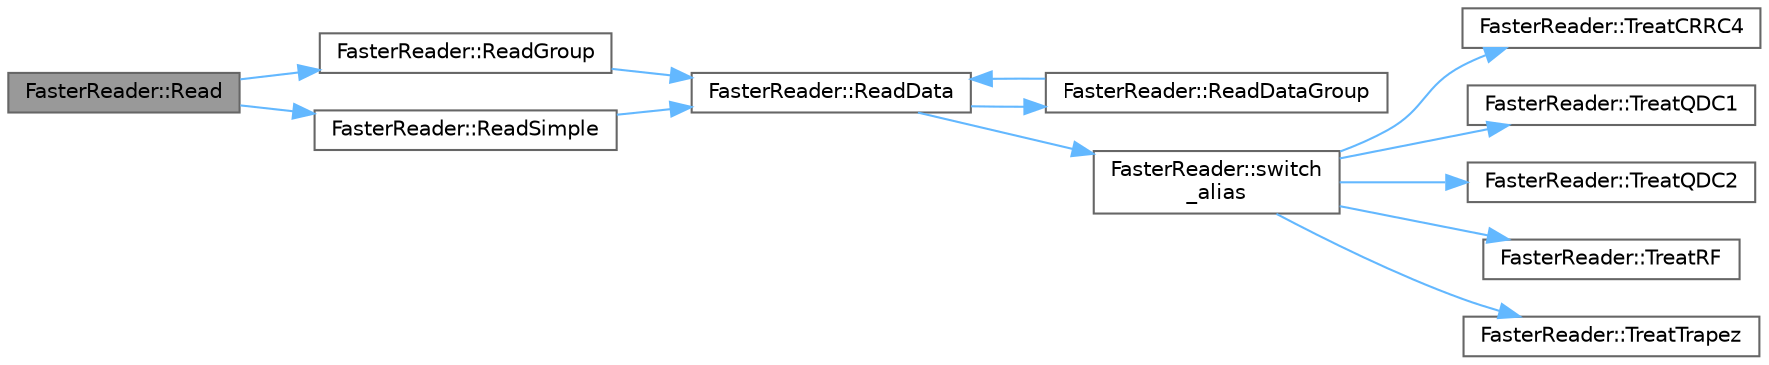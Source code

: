 digraph "FasterReader::Read"
{
 // LATEX_PDF_SIZE
  bgcolor="transparent";
  edge [fontname=Helvetica,fontsize=10,labelfontname=Helvetica,labelfontsize=10];
  node [fontname=Helvetica,fontsize=10,shape=box,height=0.2,width=0.4];
  rankdir="LR";
  Node1 [id="Node000001",label="FasterReader::Read",height=0.2,width=0.4,color="gray40", fillcolor="grey60", style="filled", fontcolor="black",tooltip="Main method. Extract the next hit from the data file and fills the Hit *m_hit object."];
  Node1 -> Node2 [id="edge1_Node000001_Node000002",color="steelblue1",style="solid",tooltip=" "];
  Node2 [id="Node000002",label="FasterReader::ReadGroup",height=0.2,width=0.4,color="grey40", fillcolor="white", style="filled",URL="$class_faster_reader.html#aef9fb9be5f288b88bdb17616aab801bd",tooltip="Replace the standard ReadSimple if the faster data contains groups First of all, the m_write variable..."];
  Node2 -> Node3 [id="edge2_Node000002_Node000003",color="steelblue1",style="solid",tooltip=" "];
  Node3 [id="Node000003",label="FasterReader::ReadData",height=0.2,width=0.4,color="grey40", fillcolor="white", style="filled",URL="$class_faster_reader.html#a0b2cd239d03d34e69b10418cb6292858",tooltip="Treats faster data."];
  Node3 -> Node4 [id="edge3_Node000003_Node000004",color="steelblue1",style="solid",tooltip=" "];
  Node4 [id="Node000004",label="FasterReader::ReadDataGroup",height=0.2,width=0.4,color="grey40", fillcolor="white", style="filled",URL="$class_faster_reader.html#a64fb4fc3d241141f5d27df99906780fc",tooltip="Treats the faster data groups."];
  Node4 -> Node3 [id="edge4_Node000004_Node000003",color="steelblue1",style="solid",tooltip=" "];
  Node3 -> Node5 [id="edge5_Node000003_Node000005",color="steelblue1",style="solid",tooltip=" "];
  Node5 [id="Node000005",label="FasterReader::switch\l_alias",height=0.2,width=0.4,color="grey40", fillcolor="white", style="filled",URL="$class_faster_reader.html#af3c8f411415fb3d9fe20cd8551bc24ed",tooltip="Treat the specific part of data (QDC gates, spectro ADC ...)"];
  Node5 -> Node6 [id="edge6_Node000005_Node000006",color="steelblue1",style="solid",tooltip=" "];
  Node6 [id="Node000006",label="FasterReader::TreatCRRC4",height=0.2,width=0.4,color="grey40", fillcolor="white", style="filled",URL="$class_faster_reader.html#aa0d1eaa1b39778def2b7cd25581accef",tooltip="Load CRRC4 data."];
  Node5 -> Node7 [id="edge7_Node000005_Node000007",color="steelblue1",style="solid",tooltip=" "];
  Node7 [id="Node000007",label="FasterReader::TreatQDC1",height=0.2,width=0.4,color="grey40", fillcolor="white", style="filled",URL="$class_faster_reader.html#aa5890b8ac1fdbcd4e2c544c1eeca537b",tooltip="Load QDC1 data."];
  Node5 -> Node8 [id="edge8_Node000005_Node000008",color="steelblue1",style="solid",tooltip=" "];
  Node8 [id="Node000008",label="FasterReader::TreatQDC2",height=0.2,width=0.4,color="grey40", fillcolor="white", style="filled",URL="$class_faster_reader.html#a94fd509a6352735984a20c03fb046254",tooltip="Load QDC2 data."];
  Node5 -> Node9 [id="edge9_Node000005_Node000009",color="steelblue1",style="solid",tooltip=" "];
  Node9 [id="Node000009",label="FasterReader::TreatRF",height=0.2,width=0.4,color="grey40", fillcolor="white", style="filled",URL="$class_faster_reader.html#ad2d7d3acd1a874f09f44f2adfa69d42c",tooltip="Load RF data."];
  Node5 -> Node10 [id="edge10_Node000005_Node000010",color="steelblue1",style="solid",tooltip=" "];
  Node10 [id="Node000010",label="FasterReader::TreatTrapez",height=0.2,width=0.4,color="grey40", fillcolor="white", style="filled",URL="$class_faster_reader.html#a3ee31b1e6a4c60d72f8d989d2e08bcdf",tooltip="Load Trapez data."];
  Node1 -> Node11 [id="edge11_Node000001_Node000011",color="steelblue1",style="solid",tooltip=" "];
  Node11 [id="Node000011",label="FasterReader::ReadSimple",height=0.2,width=0.4,color="grey40", fillcolor="white", style="filled",URL="$class_faster_reader.html#a60f1f638732c48c1b78cfe4dcd23d39b",tooltip="Read non grouped data."];
  Node11 -> Node3 [id="edge12_Node000011_Node000003",color="steelblue1",style="solid",tooltip=" "];
}
